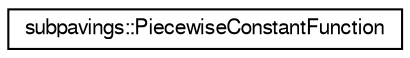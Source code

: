 digraph G
{
  edge [fontname="FreeSans",fontsize="10",labelfontname="FreeSans",labelfontsize="10"];
  node [fontname="FreeSans",fontsize="10",shape=record];
  rankdir="LR";
  Node1 [label="subpavings::PiecewiseConstantFunction",height=0.2,width=0.4,color="black", fillcolor="white", style="filled",URL="$classsubpavings_1_1PiecewiseConstantFunction.shtml",tooltip="A wrapper or manager for an RealMappedSPnode tree representing a piecewise constant function..."];
}
